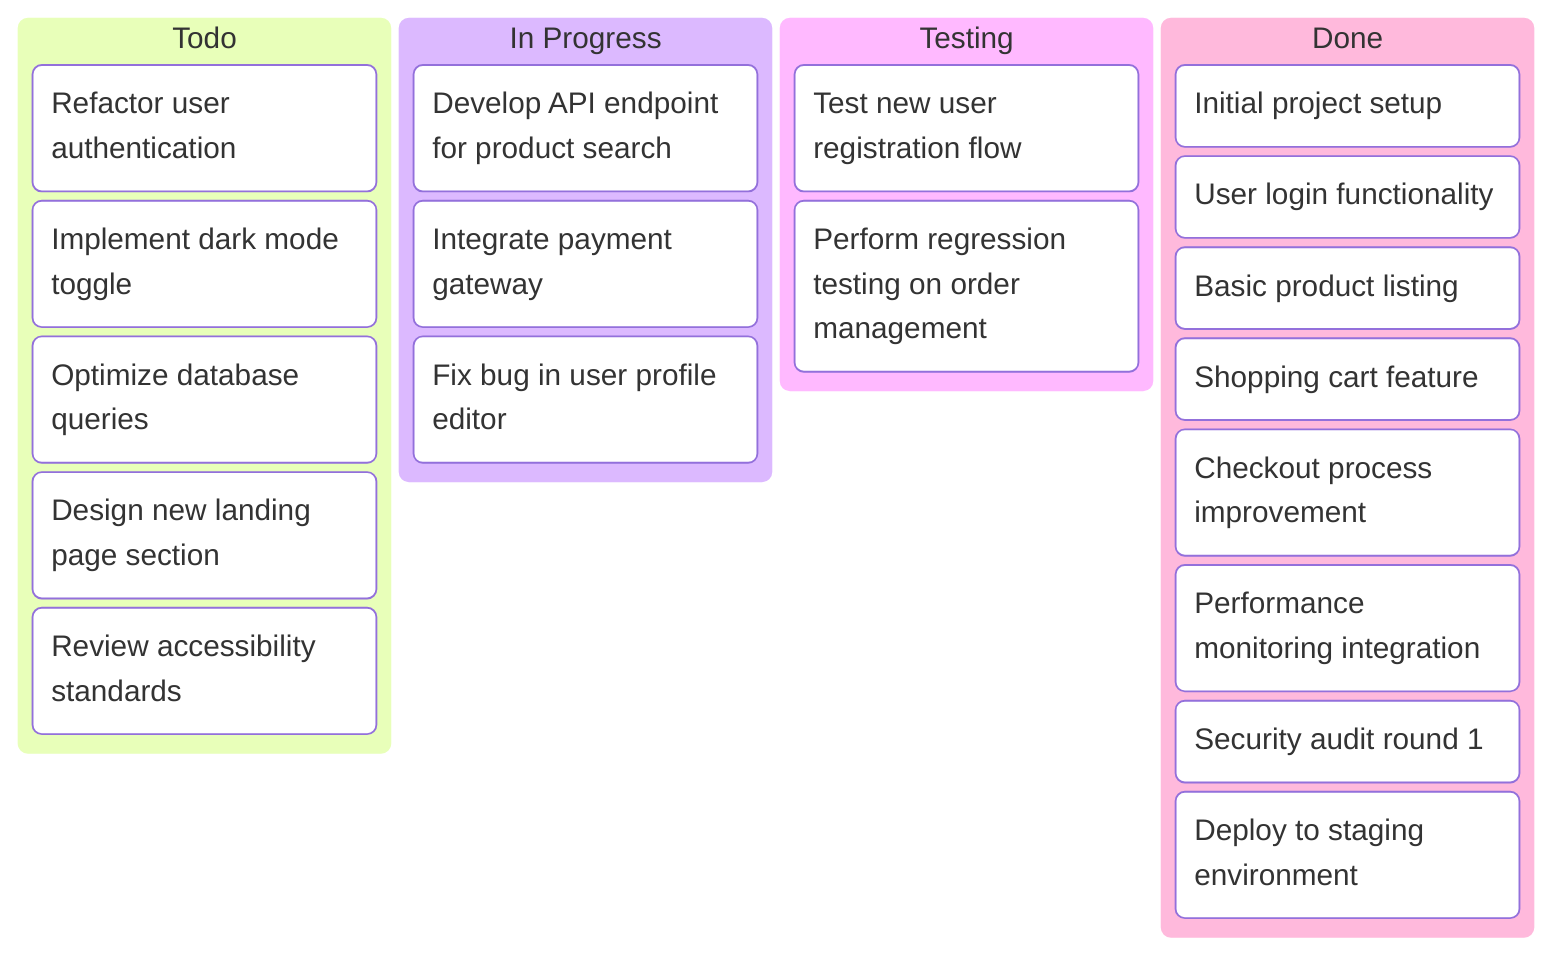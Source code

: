 kanban
    todoCol[Todo]
        task1[Refactor user authentication]
        task2[Implement dark mode toggle]
        task3[Optimize database queries]
        task4[Design new landing page section]
        task5[Review accessibility standards]
    inProgCol[In Progress]
        task6[Develop API endpoint for product search]
        task7[Integrate payment gateway]
        task8[Fix bug in user profile editor]
    testingCol[Testing]
        task9[Test new user registration flow]
        task10[Perform regression testing on order management]
    doneCol[Done]
        task11[Initial project setup]
        task12[User login functionality]
        task13[Basic product listing]
        task14[Shopping cart feature]
        task15[Checkout process improvement]
        task16[Performance monitoring integration]
        task17[Security audit round 1]
        task18[Deploy to staging environment]